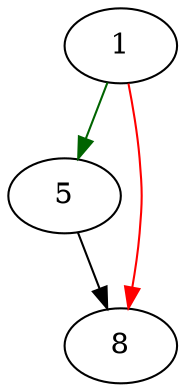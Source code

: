 strict digraph "savewd_errno" {
	// Node definitions.
	1 [entry=true];
	5;
	8;

	// Edge definitions.
	1 -> 5 [
		color=darkgreen
		cond=true
	];
	1 -> 8 [
		color=red
		cond=false
	];
	5 -> 8;
}